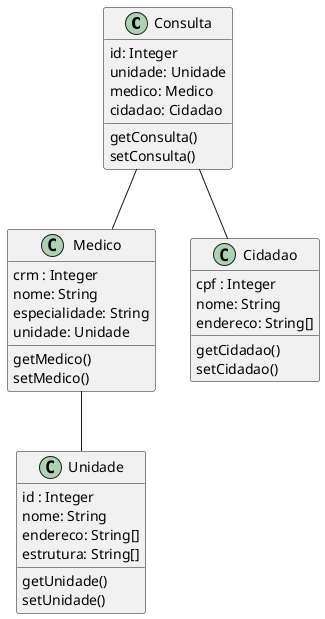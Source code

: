 @startuml

class Consulta {
  id: Integer
  unidade: Unidade
  medico: Medico
  cidadao: Cidadao
  getConsulta()
  setConsulta()
}

class Unidade {
  id : Integer
  nome: String
  endereco: String[]
  estrutura: String[]
  getUnidade()
  setUnidade()
}

class Medico {
  crm : Integer
  nome: String
  especialidade: String
  unidade: Unidade
  getMedico()
  setMedico()
}

class Cidadao {
  cpf : Integer
  nome: String
  endereco: String[]
  getCidadao()
  setCidadao()
}

Consulta -- Medico
Consulta -- Cidadao
Medico -- Unidade

@enduml
